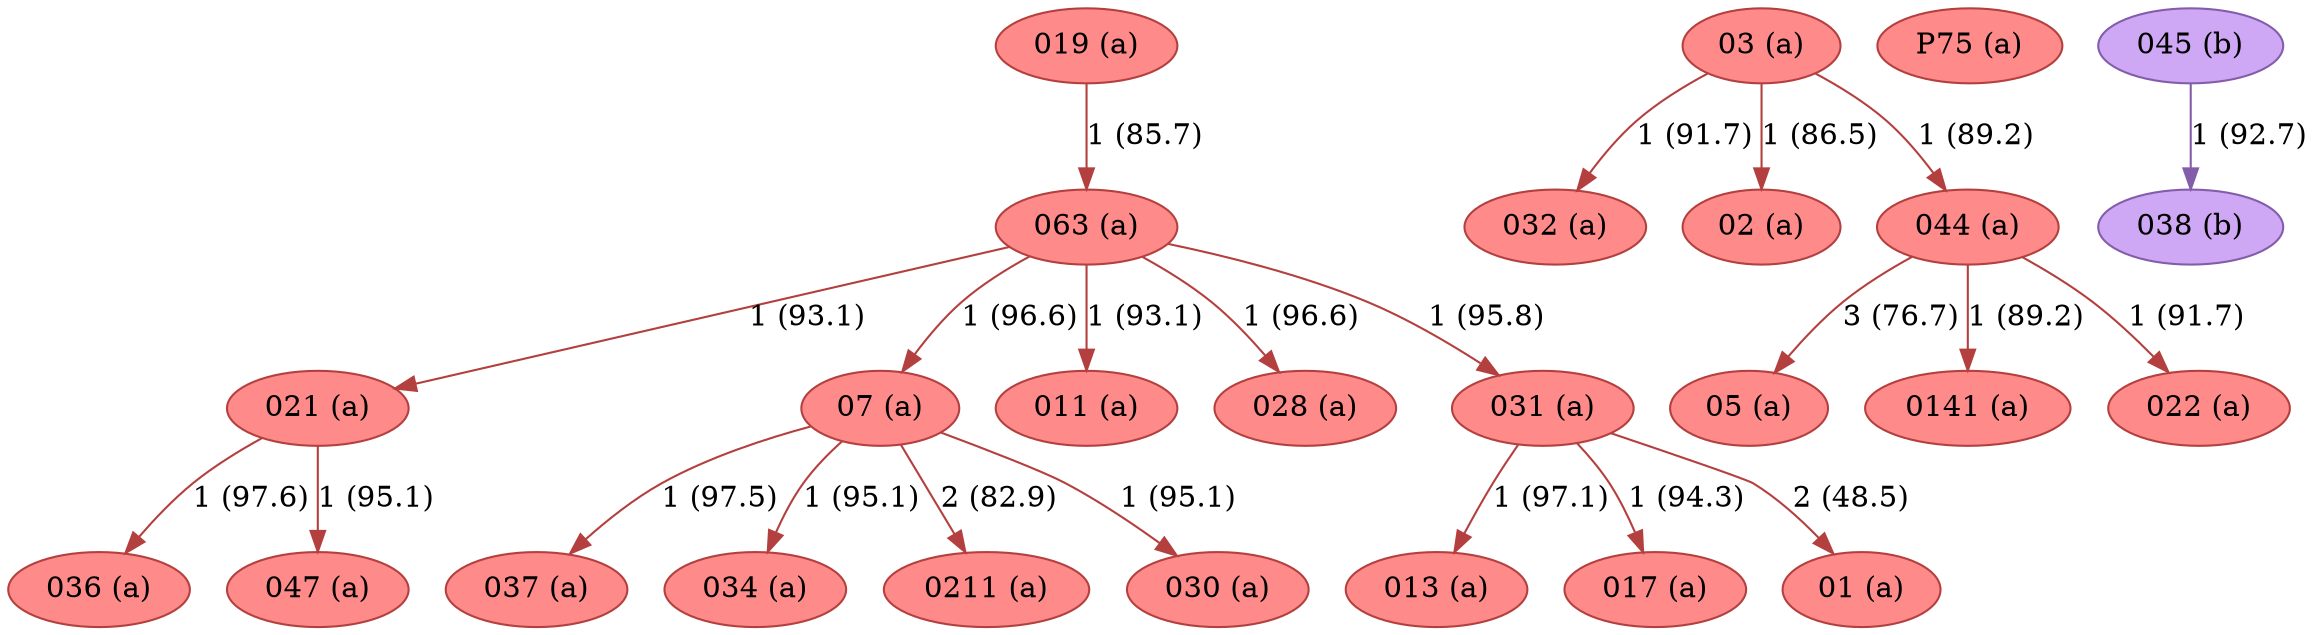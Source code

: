 strict digraph G {
"013 (a)" [fillcolor="#FF8A8A", color="#b43f3f", style=filled];
"017 (a)" [fillcolor="#FF8A8A", color="#b43f3f", style=filled];
"032 (a)" [fillcolor="#FF8A8A", color="#b43f3f", style=filled];
"021 (a)" [fillcolor="#FF8A8A", color="#b43f3f", style=filled];
"037 (a)" [fillcolor="#FF8A8A", color="#b43f3f", style=filled];
"05 (a)" [fillcolor="#FF8A8A", color="#b43f3f", style=filled];
"02 (a)" [fillcolor="#FF8A8A", color="#b43f3f", style=filled];
"036 (a)" [fillcolor="#FF8A8A", color="#b43f3f", style=filled];
"07 (a)" [fillcolor="#FF8A8A", color="#b43f3f", style=filled];
"03 (a)" [fillcolor="#FF8A8A", color="#b43f3f", style=filled];
"P75 (a)" [fillcolor="#FF8A8A", color="#b43f3f", style=filled];
"034 (a)" [fillcolor="#FF8A8A", color="#b43f3f", style=filled];
"019 (a)" [fillcolor="#FF8A8A", color="#b43f3f", style=filled];
"0141 (a)" [fillcolor="#FF8A8A", color="#b43f3f", style=filled];
"0211 (a)" [fillcolor="#FF8A8A", color="#b43f3f", style=filled];
"01 (a)" [fillcolor="#FF8A8A", color="#b43f3f", style=filled];
"011 (a)" [fillcolor="#FF8A8A", color="#b43f3f", style=filled];
"030 (a)" [fillcolor="#FF8A8A", color="#b43f3f", style=filled];
"028 (a)" [fillcolor="#FF8A8A", color="#b43f3f", style=filled];
"022 (a)" [fillcolor="#FF8A8A", color="#b43f3f", style=filled];
"038 (b)" [fillcolor="#CEA8F4", color="#835da9", style=filled];
"047 (a)" [fillcolor="#FF8A8A", color="#b43f3f", style=filled];
"031 (a)" [fillcolor="#FF8A8A", color="#b43f3f", style=filled];
"044 (a)" [fillcolor="#FF8A8A", color="#b43f3f", style=filled];
"063 (a)" [fillcolor="#FF8A8A", color="#b43f3f", style=filled];
"045 (b)" [fillcolor="#CEA8F4", color="#835da9", style=filled];
"021 (a)" -> "036 (a)"  [color="#b43f3f", label="1 (97.6)"];
"021 (a)" -> "047 (a)"  [color="#b43f3f", label="1 (95.1)"];
"07 (a)" -> "030 (a)"  [color="#b43f3f", label="1 (95.1)"];
"07 (a)" -> "034 (a)"  [color="#b43f3f", label="1 (95.1)"];
"07 (a)" -> "0211 (a)"  [color="#b43f3f", label="2 (82.9)"];
"07 (a)" -> "037 (a)"  [color="#b43f3f", label="1 (97.5)"];
"03 (a)" -> "044 (a)"  [color="#b43f3f", label="1 (89.2)"];
"03 (a)" -> "032 (a)"  [color="#b43f3f", label="1 (91.7)"];
"03 (a)" -> "02 (a)"  [color="#b43f3f", label="1 (86.5)"];
"019 (a)" -> "063 (a)"  [color="#b43f3f", label="1 (85.7)"];
"031 (a)" -> "013 (a)"  [color="#b43f3f", label="1 (97.1)"];
"031 (a)" -> "017 (a)"  [color="#b43f3f", label="1 (94.3)"];
"031 (a)" -> "01 (a)"  [color="#b43f3f", label="2 (48.5)"];
"044 (a)" -> "022 (a)"  [color="#b43f3f", label="1 (91.7)"];
"044 (a)" -> "0141 (a)"  [color="#b43f3f", label="1 (89.2)"];
"044 (a)" -> "05 (a)"  [color="#b43f3f", label="3 (76.7)"];
"063 (a)" -> "07 (a)"  [color="#b43f3f", label="1 (96.6)"];
"063 (a)" -> "028 (a)"  [color="#b43f3f", label="1 (96.6)"];
"063 (a)" -> "011 (a)"  [color="#b43f3f", label="1 (93.1)"];
"063 (a)" -> "021 (a)"  [color="#b43f3f", label="1 (93.1)"];
"063 (a)" -> "031 (a)"  [color="#b43f3f", label="1 (95.8)"];
"045 (b)" -> "038 (b)"  [color="#835da9", label="1 (92.7)"];
}
